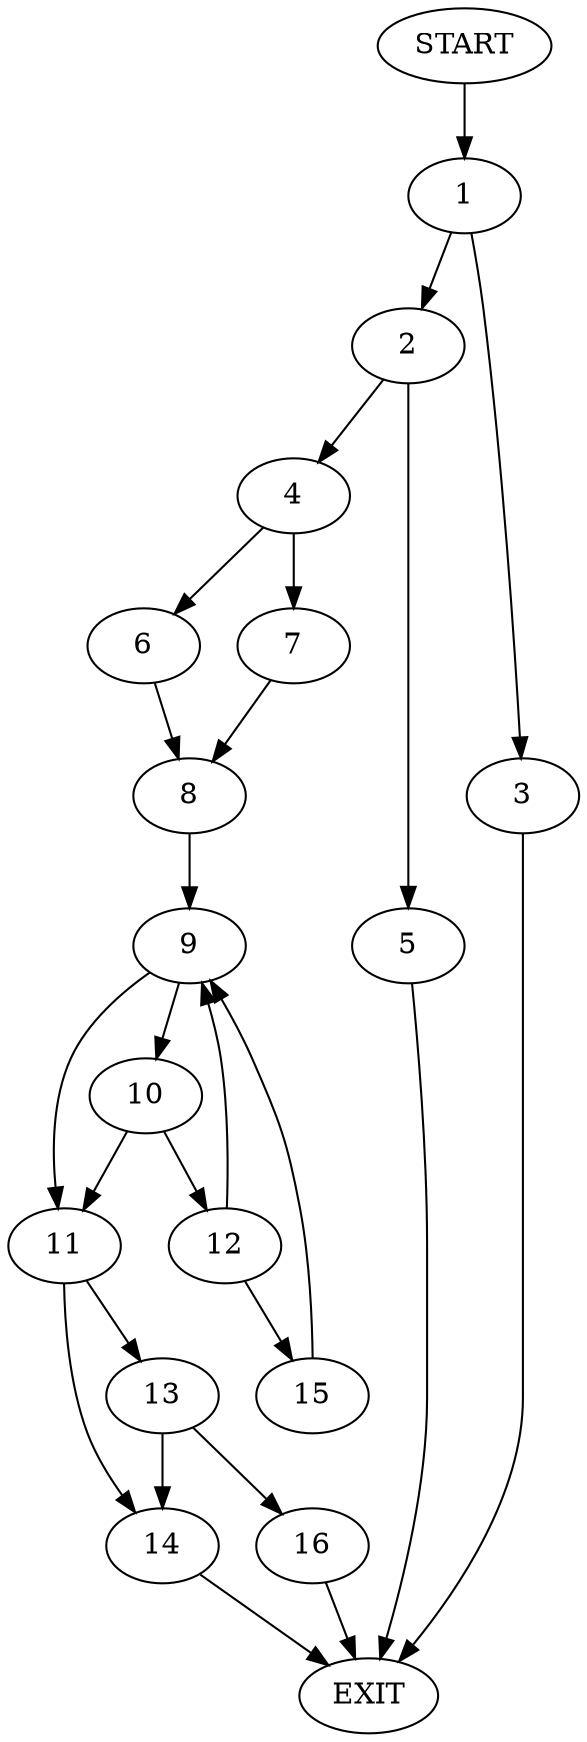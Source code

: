 digraph {
0 [label="START"]
17 [label="EXIT"]
0 -> 1
1 -> 2
1 -> 3
3 -> 17
2 -> 4
2 -> 5
4 -> 6
4 -> 7
5 -> 17
6 -> 8
7 -> 8
8 -> 9
9 -> 10
9 -> 11
10 -> 11
10 -> 12
11 -> 13
11 -> 14
12 -> 9
12 -> 15
15 -> 9
13 -> 14
13 -> 16
14 -> 17
16 -> 17
}
